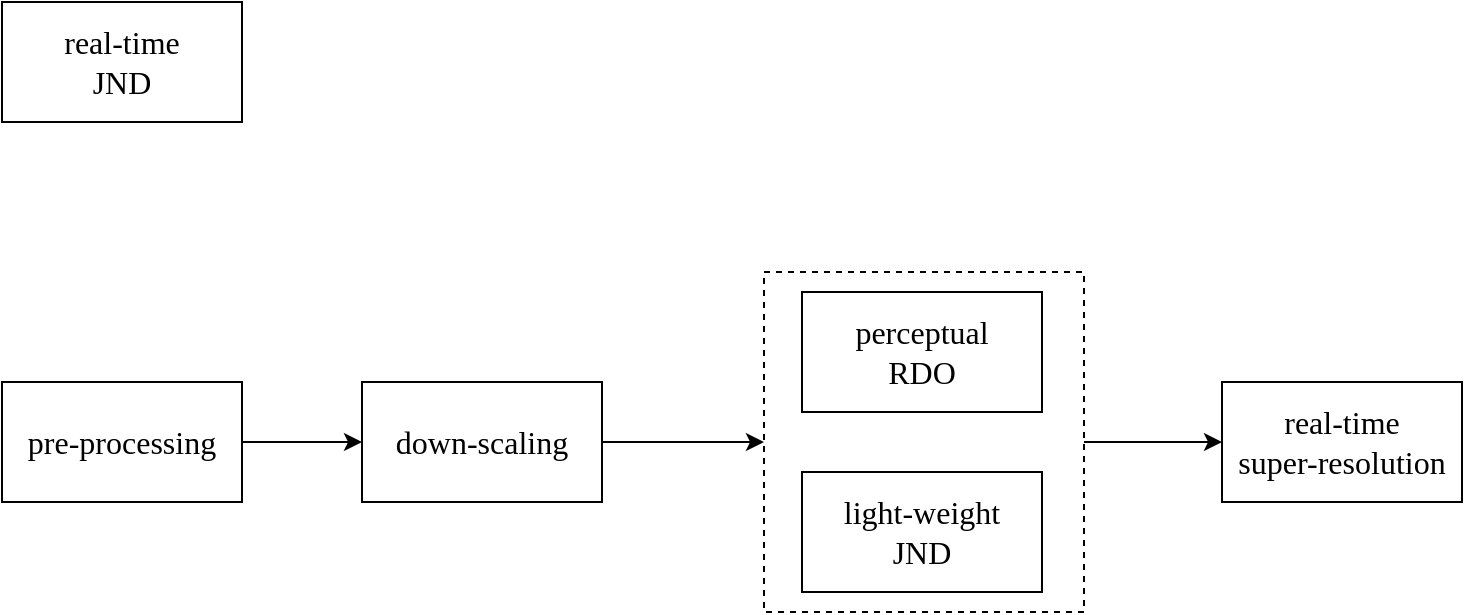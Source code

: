 <mxfile version="18.1.3" type="github">
  <diagram id="4U2LQBZGG8k0w1Oj3Djm" name="Page-1">
    <mxGraphModel dx="2020" dy="697" grid="1" gridSize="10" guides="1" tooltips="1" connect="1" arrows="1" fold="1" page="1" pageScale="1" pageWidth="827" pageHeight="1169" math="0" shadow="0">
      <root>
        <mxCell id="0" />
        <mxCell id="1" parent="0" />
        <mxCell id="HWi3OHhN7fR2i5lalixy-12" value="" style="edgeStyle=orthogonalEdgeStyle;rounded=0;orthogonalLoop=1;jettySize=auto;html=1;fontFamily=Lucida Console;fontSize=16;" edge="1" parent="1" source="HWi3OHhN7fR2i5lalixy-1" target="HWi3OHhN7fR2i5lalixy-11">
          <mxGeometry relative="1" as="geometry" />
        </mxCell>
        <mxCell id="HWi3OHhN7fR2i5lalixy-1" value="&lt;font style=&quot;font-size: 16px;&quot; face=&quot;Lucida Console&quot;&gt;down-scaling&lt;/font&gt;" style="rounded=0;whiteSpace=wrap;html=1;" vertex="1" parent="1">
          <mxGeometry x="110" y="230" width="120" height="60" as="geometry" />
        </mxCell>
        <mxCell id="HWi3OHhN7fR2i5lalixy-9" value="" style="edgeStyle=orthogonalEdgeStyle;rounded=0;orthogonalLoop=1;jettySize=auto;html=1;fontFamily=Lucida Console;fontSize=16;" edge="1" parent="1" source="HWi3OHhN7fR2i5lalixy-2" target="HWi3OHhN7fR2i5lalixy-1">
          <mxGeometry relative="1" as="geometry" />
        </mxCell>
        <mxCell id="HWi3OHhN7fR2i5lalixy-2" value="&lt;font style=&quot;font-size: 16px;&quot; face=&quot;Lucida Console&quot;&gt;pre-processing&lt;/font&gt;" style="rounded=0;whiteSpace=wrap;html=1;" vertex="1" parent="1">
          <mxGeometry x="-70" y="230" width="120" height="60" as="geometry" />
        </mxCell>
        <mxCell id="HWi3OHhN7fR2i5lalixy-3" value="perceptual&lt;br&gt;RDO" style="rounded=0;whiteSpace=wrap;html=1;fontFamily=Lucida Console;fontSize=16;" vertex="1" parent="1">
          <mxGeometry x="330" y="185" width="120" height="60" as="geometry" />
        </mxCell>
        <mxCell id="HWi3OHhN7fR2i5lalixy-5" value="light-weight&lt;br&gt;JND" style="rounded=0;whiteSpace=wrap;html=1;fontFamily=Lucida Console;fontSize=16;" vertex="1" parent="1">
          <mxGeometry x="330" y="275" width="120" height="60" as="geometry" />
        </mxCell>
        <mxCell id="HWi3OHhN7fR2i5lalixy-6" value="&lt;font style=&quot;font-size: 16px;&quot; face=&quot;Lucida Console&quot;&gt;real-time&lt;br&gt;super-resolution&lt;br&gt;&lt;/font&gt;" style="rounded=0;whiteSpace=wrap;html=1;" vertex="1" parent="1">
          <mxGeometry x="540" y="230" width="120" height="60" as="geometry" />
        </mxCell>
        <mxCell id="HWi3OHhN7fR2i5lalixy-8" value="&lt;font style=&quot;font-size: 16px;&quot; face=&quot;Lucida Console&quot;&gt;real-time&lt;br&gt;JND&lt;br&gt;&lt;/font&gt;" style="rounded=0;whiteSpace=wrap;html=1;" vertex="1" parent="1">
          <mxGeometry x="-70" y="40" width="120" height="60" as="geometry" />
        </mxCell>
        <mxCell id="HWi3OHhN7fR2i5lalixy-13" value="" style="edgeStyle=orthogonalEdgeStyle;rounded=0;orthogonalLoop=1;jettySize=auto;html=1;fontFamily=Lucida Console;fontSize=16;" edge="1" parent="1" source="HWi3OHhN7fR2i5lalixy-11" target="HWi3OHhN7fR2i5lalixy-6">
          <mxGeometry relative="1" as="geometry" />
        </mxCell>
        <mxCell id="HWi3OHhN7fR2i5lalixy-11" value="" style="rounded=0;whiteSpace=wrap;html=1;fontFamily=Lucida Console;fontSize=16;dashed=1;fillColor=none;" vertex="1" parent="1">
          <mxGeometry x="311" y="175" width="160" height="170" as="geometry" />
        </mxCell>
      </root>
    </mxGraphModel>
  </diagram>
</mxfile>
